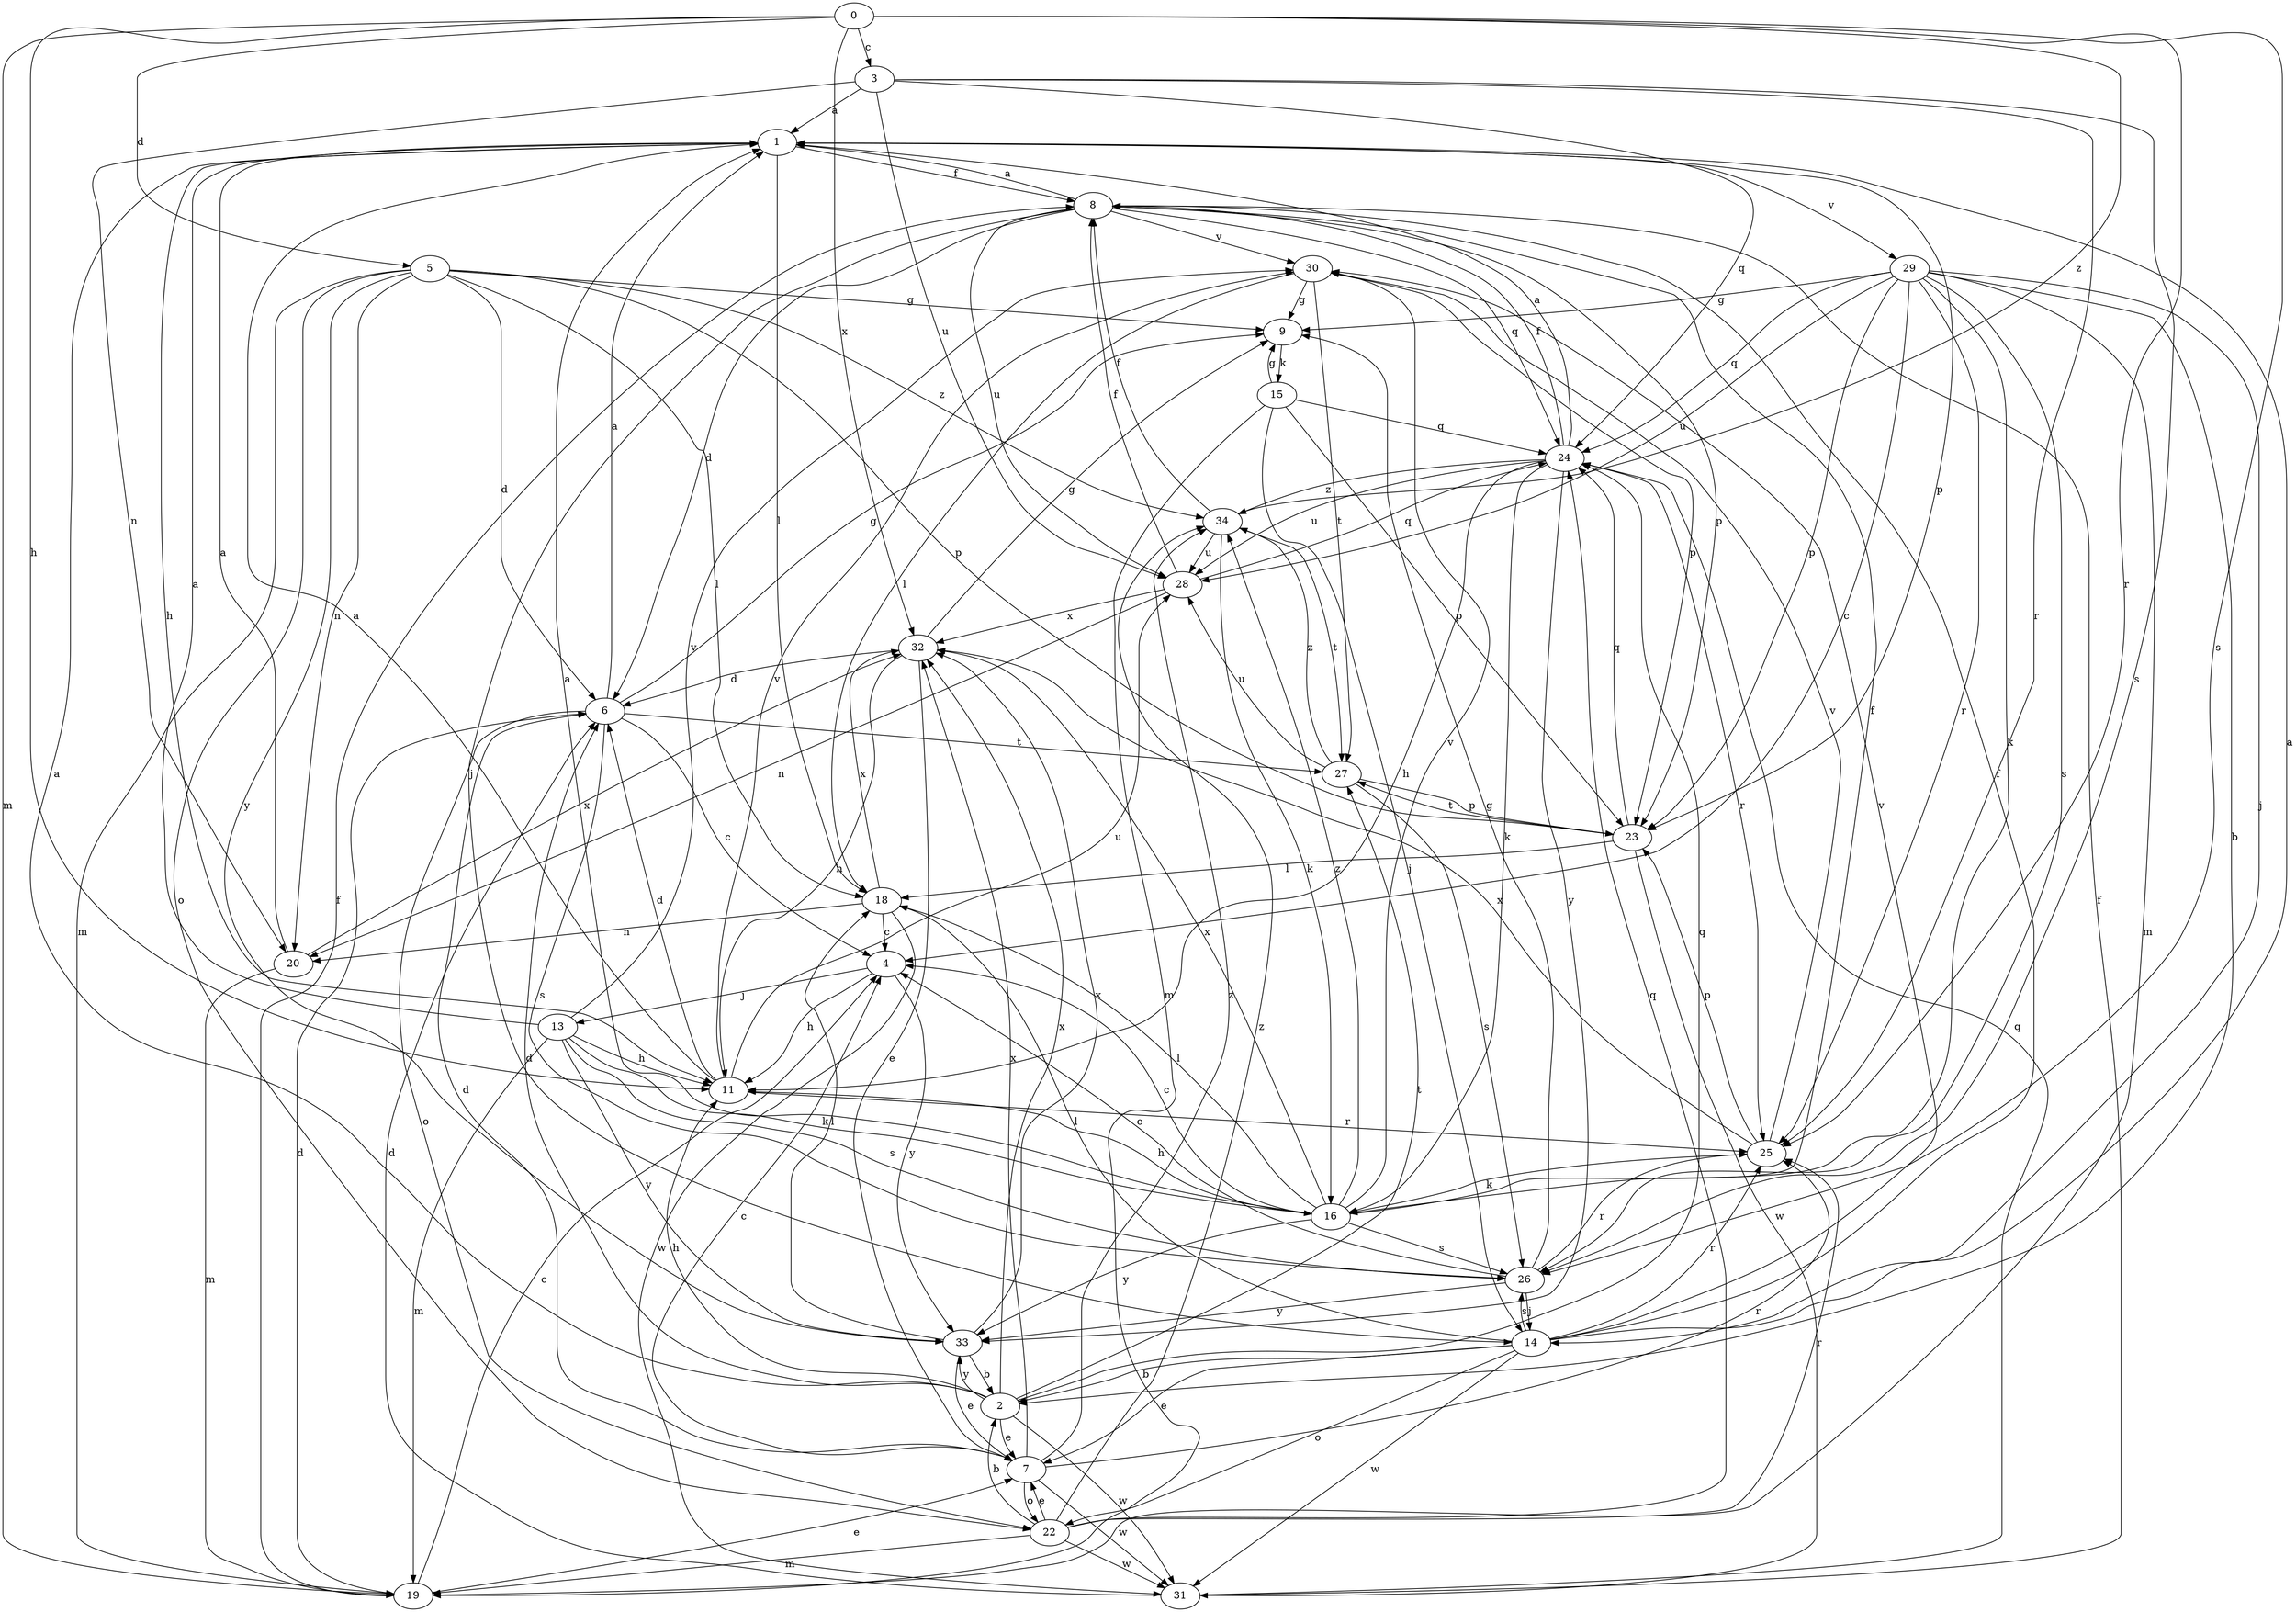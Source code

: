 strict digraph  {
0;
1;
2;
3;
4;
5;
6;
7;
8;
9;
11;
13;
14;
15;
16;
18;
19;
20;
22;
23;
24;
25;
26;
27;
28;
29;
30;
31;
32;
33;
34;
0 -> 3  [label=c];
0 -> 5  [label=d];
0 -> 11  [label=h];
0 -> 19  [label=m];
0 -> 25  [label=r];
0 -> 26  [label=s];
0 -> 32  [label=x];
0 -> 34  [label=z];
1 -> 8  [label=f];
1 -> 11  [label=h];
1 -> 18  [label=l];
1 -> 23  [label=p];
1 -> 29  [label=v];
2 -> 1  [label=a];
2 -> 6  [label=d];
2 -> 7  [label=e];
2 -> 11  [label=h];
2 -> 24  [label=q];
2 -> 27  [label=t];
2 -> 31  [label=w];
2 -> 32  [label=x];
2 -> 33  [label=y];
3 -> 1  [label=a];
3 -> 20  [label=n];
3 -> 24  [label=q];
3 -> 25  [label=r];
3 -> 26  [label=s];
3 -> 28  [label=u];
4 -> 11  [label=h];
4 -> 13  [label=j];
4 -> 33  [label=y];
5 -> 6  [label=d];
5 -> 9  [label=g];
5 -> 18  [label=l];
5 -> 19  [label=m];
5 -> 20  [label=n];
5 -> 22  [label=o];
5 -> 23  [label=p];
5 -> 33  [label=y];
5 -> 34  [label=z];
6 -> 1  [label=a];
6 -> 4  [label=c];
6 -> 9  [label=g];
6 -> 22  [label=o];
6 -> 26  [label=s];
6 -> 27  [label=t];
7 -> 4  [label=c];
7 -> 6  [label=d];
7 -> 22  [label=o];
7 -> 25  [label=r];
7 -> 31  [label=w];
7 -> 32  [label=x];
7 -> 34  [label=z];
8 -> 1  [label=a];
8 -> 6  [label=d];
8 -> 14  [label=j];
8 -> 23  [label=p];
8 -> 24  [label=q];
8 -> 28  [label=u];
8 -> 30  [label=v];
9 -> 15  [label=k];
11 -> 1  [label=a];
11 -> 6  [label=d];
11 -> 25  [label=r];
11 -> 28  [label=u];
11 -> 30  [label=v];
13 -> 1  [label=a];
13 -> 11  [label=h];
13 -> 16  [label=k];
13 -> 19  [label=m];
13 -> 26  [label=s];
13 -> 30  [label=v];
13 -> 33  [label=y];
14 -> 1  [label=a];
14 -> 2  [label=b];
14 -> 7  [label=e];
14 -> 8  [label=f];
14 -> 18  [label=l];
14 -> 22  [label=o];
14 -> 25  [label=r];
14 -> 26  [label=s];
14 -> 30  [label=v];
14 -> 31  [label=w];
15 -> 9  [label=g];
15 -> 14  [label=j];
15 -> 19  [label=m];
15 -> 23  [label=p];
15 -> 24  [label=q];
16 -> 1  [label=a];
16 -> 4  [label=c];
16 -> 8  [label=f];
16 -> 11  [label=h];
16 -> 18  [label=l];
16 -> 26  [label=s];
16 -> 30  [label=v];
16 -> 32  [label=x];
16 -> 33  [label=y];
16 -> 34  [label=z];
18 -> 4  [label=c];
18 -> 20  [label=n];
18 -> 31  [label=w];
18 -> 32  [label=x];
19 -> 4  [label=c];
19 -> 6  [label=d];
19 -> 7  [label=e];
19 -> 8  [label=f];
20 -> 1  [label=a];
20 -> 19  [label=m];
20 -> 32  [label=x];
22 -> 2  [label=b];
22 -> 7  [label=e];
22 -> 19  [label=m];
22 -> 24  [label=q];
22 -> 25  [label=r];
22 -> 31  [label=w];
22 -> 34  [label=z];
23 -> 18  [label=l];
23 -> 24  [label=q];
23 -> 27  [label=t];
23 -> 31  [label=w];
24 -> 1  [label=a];
24 -> 8  [label=f];
24 -> 11  [label=h];
24 -> 16  [label=k];
24 -> 25  [label=r];
24 -> 28  [label=u];
24 -> 33  [label=y];
24 -> 34  [label=z];
25 -> 16  [label=k];
25 -> 23  [label=p];
25 -> 30  [label=v];
25 -> 32  [label=x];
26 -> 4  [label=c];
26 -> 9  [label=g];
26 -> 14  [label=j];
26 -> 25  [label=r];
26 -> 33  [label=y];
27 -> 23  [label=p];
27 -> 26  [label=s];
27 -> 28  [label=u];
27 -> 34  [label=z];
28 -> 8  [label=f];
28 -> 20  [label=n];
28 -> 24  [label=q];
28 -> 32  [label=x];
29 -> 2  [label=b];
29 -> 4  [label=c];
29 -> 9  [label=g];
29 -> 14  [label=j];
29 -> 16  [label=k];
29 -> 19  [label=m];
29 -> 23  [label=p];
29 -> 24  [label=q];
29 -> 25  [label=r];
29 -> 26  [label=s];
29 -> 28  [label=u];
30 -> 9  [label=g];
30 -> 18  [label=l];
30 -> 23  [label=p];
30 -> 27  [label=t];
31 -> 6  [label=d];
31 -> 8  [label=f];
31 -> 24  [label=q];
32 -> 6  [label=d];
32 -> 7  [label=e];
32 -> 9  [label=g];
32 -> 11  [label=h];
33 -> 2  [label=b];
33 -> 7  [label=e];
33 -> 18  [label=l];
33 -> 32  [label=x];
34 -> 8  [label=f];
34 -> 16  [label=k];
34 -> 27  [label=t];
34 -> 28  [label=u];
}
